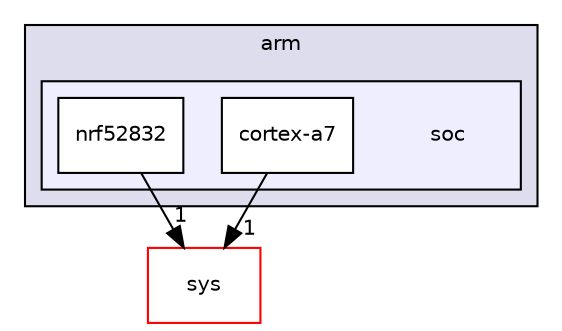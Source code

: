 digraph "src/sys/arm/soc" {
  compound=true
  node [ fontsize="10", fontname="Helvetica"];
  edge [ labelfontsize="10", labelfontname="Helvetica"];
  subgraph clusterdir_f78b31b02ba3f15be9e78b6cafeb904e {
    graph [ bgcolor="#ddddee", pencolor="black", label="arm" fontname="Helvetica", fontsize="10", URL="dir_f78b31b02ba3f15be9e78b6cafeb904e.html"]
  subgraph clusterdir_5ad754ae98f32b393e26c48d03c0f17d {
    graph [ bgcolor="#eeeeff", pencolor="black", label="" URL="dir_5ad754ae98f32b393e26c48d03c0f17d.html"];
    dir_5ad754ae98f32b393e26c48d03c0f17d [shape=plaintext label="soc"];
  dir_e6306f09eac0903239a08a8beedbbde7 [shape=box label="cortex-a7" fillcolor="white" style="filled" URL="dir_e6306f09eac0903239a08a8beedbbde7.html"];
  dir_724f7ebe9392065bf8ad9540e8075d17 [shape=box label="nrf52832" fillcolor="white" style="filled" URL="dir_724f7ebe9392065bf8ad9540e8075d17.html"];
  }
  }
  dir_c529fe1005f766361284165817aae3f9 [shape=box label="sys" fillcolor="white" style="filled" color="red" URL="dir_c529fe1005f766361284165817aae3f9.html"];
  dir_e6306f09eac0903239a08a8beedbbde7->dir_c529fe1005f766361284165817aae3f9 [headlabel="1", labeldistance=1.5 headhref="dir_000012_000027.html"];
  dir_724f7ebe9392065bf8ad9540e8075d17->dir_c529fe1005f766361284165817aae3f9 [headlabel="1", labeldistance=1.5 headhref="dir_000013_000027.html"];
}

